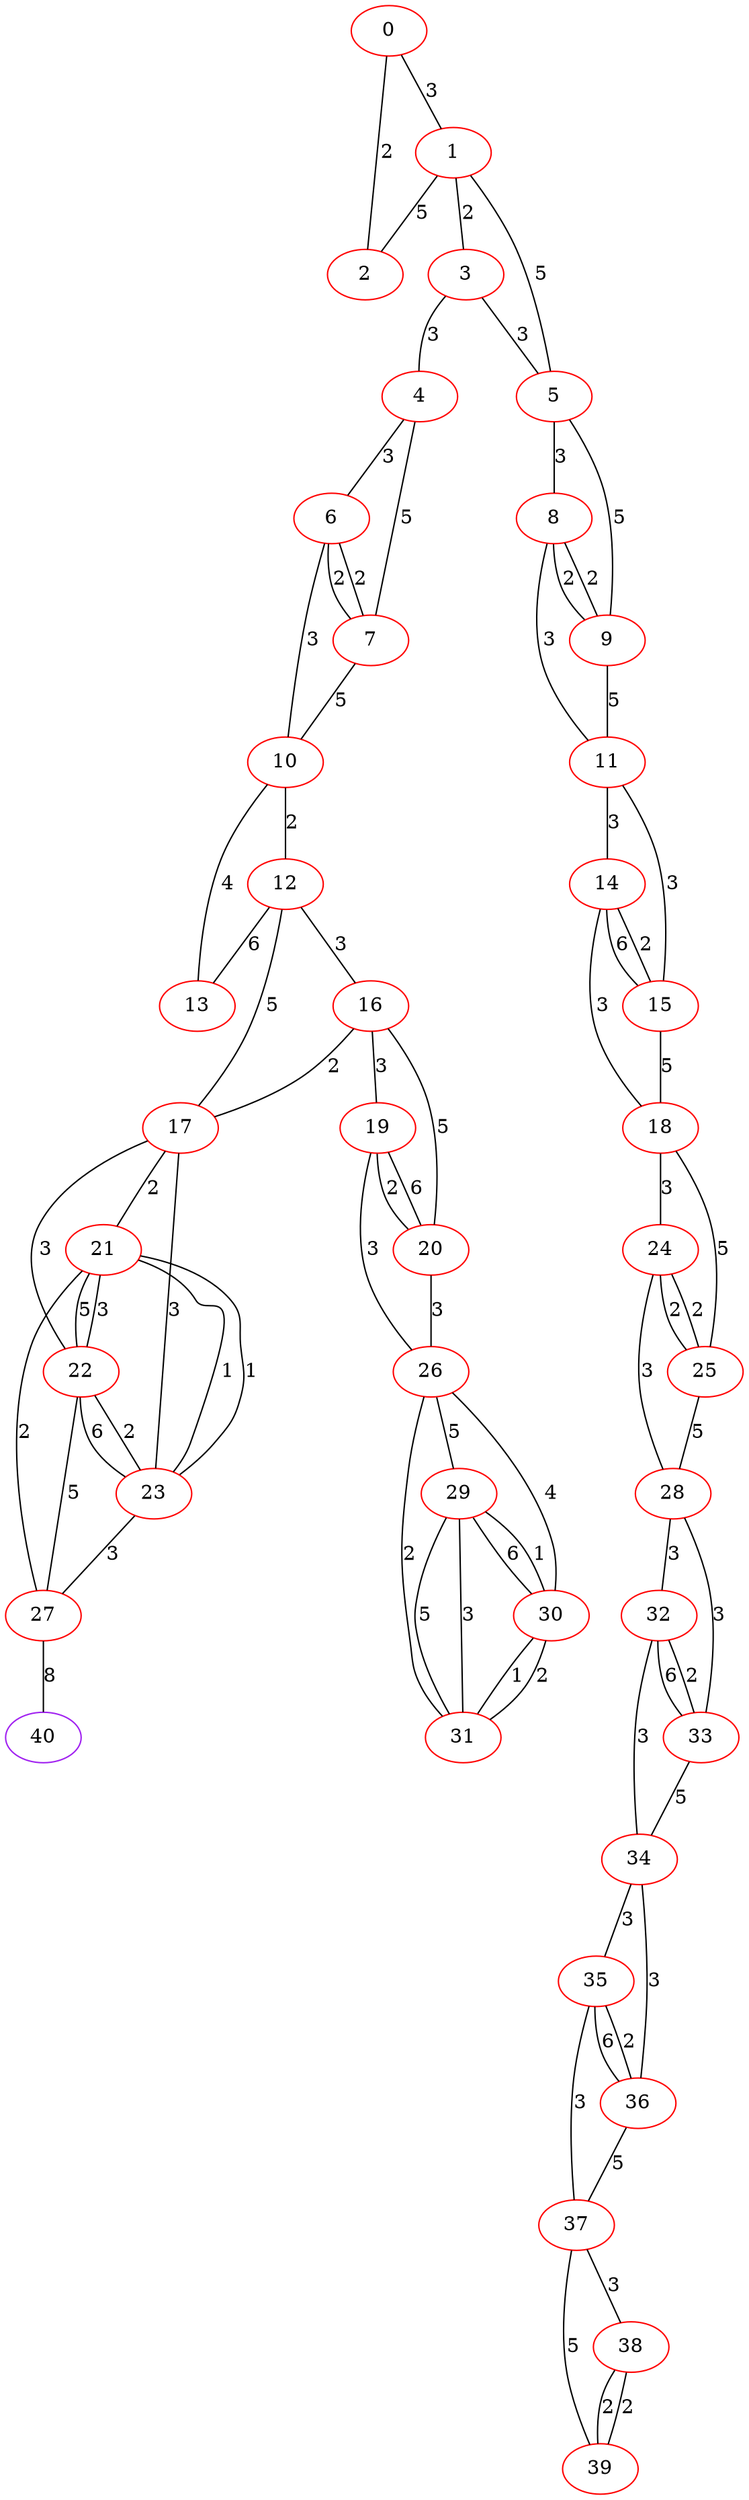 graph "" {
0 [color=red, weight=1];
1 [color=red, weight=1];
2 [color=red, weight=1];
3 [color=red, weight=1];
4 [color=red, weight=1];
5 [color=red, weight=1];
6 [color=red, weight=1];
7 [color=red, weight=1];
8 [color=red, weight=1];
9 [color=red, weight=1];
10 [color=red, weight=1];
11 [color=red, weight=1];
12 [color=red, weight=1];
13 [color=red, weight=1];
14 [color=red, weight=1];
15 [color=red, weight=1];
16 [color=red, weight=1];
17 [color=red, weight=1];
18 [color=red, weight=1];
19 [color=red, weight=1];
20 [color=red, weight=1];
21 [color=red, weight=1];
22 [color=red, weight=1];
23 [color=red, weight=1];
24 [color=red, weight=1];
25 [color=red, weight=1];
26 [color=red, weight=1];
27 [color=red, weight=1];
28 [color=red, weight=1];
29 [color=red, weight=1];
30 [color=red, weight=1];
31 [color=red, weight=1];
32 [color=red, weight=1];
33 [color=red, weight=1];
34 [color=red, weight=1];
35 [color=red, weight=1];
36 [color=red, weight=1];
37 [color=red, weight=1];
38 [color=red, weight=1];
39 [color=red, weight=1];
40 [color=purple, weight=4];
0 -- 1  [key=0, label=3];
0 -- 2  [key=0, label=2];
1 -- 2  [key=0, label=5];
1 -- 3  [key=0, label=2];
1 -- 5  [key=0, label=5];
3 -- 4  [key=0, label=3];
3 -- 5  [key=0, label=3];
4 -- 6  [key=0, label=3];
4 -- 7  [key=0, label=5];
5 -- 8  [key=0, label=3];
5 -- 9  [key=0, label=5];
6 -- 10  [key=0, label=3];
6 -- 7  [key=0, label=2];
6 -- 7  [key=1, label=2];
7 -- 10  [key=0, label=5];
8 -- 9  [key=0, label=2];
8 -- 9  [key=1, label=2];
8 -- 11  [key=0, label=3];
9 -- 11  [key=0, label=5];
10 -- 12  [key=0, label=2];
10 -- 13  [key=0, label=4];
11 -- 14  [key=0, label=3];
11 -- 15  [key=0, label=3];
12 -- 16  [key=0, label=3];
12 -- 17  [key=0, label=5];
12 -- 13  [key=0, label=6];
14 -- 18  [key=0, label=3];
14 -- 15  [key=0, label=6];
14 -- 15  [key=1, label=2];
15 -- 18  [key=0, label=5];
16 -- 19  [key=0, label=3];
16 -- 20  [key=0, label=5];
16 -- 17  [key=0, label=2];
17 -- 21  [key=0, label=2];
17 -- 22  [key=0, label=3];
17 -- 23  [key=0, label=3];
18 -- 24  [key=0, label=3];
18 -- 25  [key=0, label=5];
19 -- 26  [key=0, label=3];
19 -- 20  [key=0, label=2];
19 -- 20  [key=1, label=6];
20 -- 26  [key=0, label=3];
21 -- 27  [key=0, label=2];
21 -- 22  [key=0, label=5];
21 -- 22  [key=1, label=3];
21 -- 23  [key=0, label=1];
21 -- 23  [key=1, label=1];
22 -- 27  [key=0, label=5];
22 -- 23  [key=0, label=6];
22 -- 23  [key=1, label=2];
23 -- 27  [key=0, label=3];
24 -- 25  [key=0, label=2];
24 -- 25  [key=1, label=2];
24 -- 28  [key=0, label=3];
25 -- 28  [key=0, label=5];
26 -- 29  [key=0, label=5];
26 -- 30  [key=0, label=4];
26 -- 31  [key=0, label=2];
27 -- 40  [key=0, label=8];
28 -- 32  [key=0, label=3];
28 -- 33  [key=0, label=3];
29 -- 30  [key=0, label=6];
29 -- 30  [key=1, label=1];
29 -- 31  [key=0, label=5];
29 -- 31  [key=1, label=3];
30 -- 31  [key=0, label=1];
30 -- 31  [key=1, label=2];
32 -- 33  [key=0, label=6];
32 -- 33  [key=1, label=2];
32 -- 34  [key=0, label=3];
33 -- 34  [key=0, label=5];
34 -- 35  [key=0, label=3];
34 -- 36  [key=0, label=3];
35 -- 36  [key=0, label=6];
35 -- 36  [key=1, label=2];
35 -- 37  [key=0, label=3];
36 -- 37  [key=0, label=5];
37 -- 38  [key=0, label=3];
37 -- 39  [key=0, label=5];
38 -- 39  [key=0, label=2];
38 -- 39  [key=1, label=2];
}
